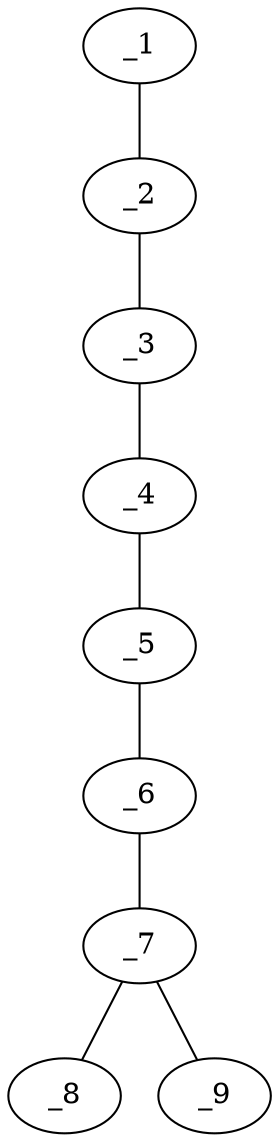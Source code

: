 graph molid638603 {
	_1	 [charge=0,
		chem=4,
		symbol="N  ",
		x="8.0622",
		y="0.25"];
	_2	 [charge=0,
		chem=1,
		symbol="C  ",
		x="7.1962",
		y="0.75"];
	_1 -- _2	 [valence=1];
	_3	 [charge=0,
		chem=1,
		symbol="C  ",
		x="6.3301",
		y="0.25"];
	_2 -- _3	 [valence=1];
	_4	 [charge=0,
		chem=5,
		symbol="S  ",
		x="5.4641",
		y="0.75"];
	_3 -- _4	 [valence=1];
	_5	 [charge=0,
		chem=1,
		symbol="C  ",
		x="4.5981",
		y="0.25"];
	_4 -- _5	 [valence=1];
	_6	 [charge=0,
		chem=1,
		symbol="C  ",
		x="3.7321",
		y="0.75"];
	_5 -- _6	 [valence=2];
	_7	 [charge=0,
		chem=1,
		symbol="C  ",
		x="2.866",
		y="0.25"];
	_6 -- _7	 [valence=1];
	_8	 [charge=0,
		chem=2,
		symbol="O  ",
		x=2,
		y="0.75"];
	_7 -- _8	 [valence=2];
	_9	 [charge=0,
		chem=2,
		symbol="O  ",
		x="2.866",
		y="-0.75"];
	_7 -- _9	 [valence=1];
}
